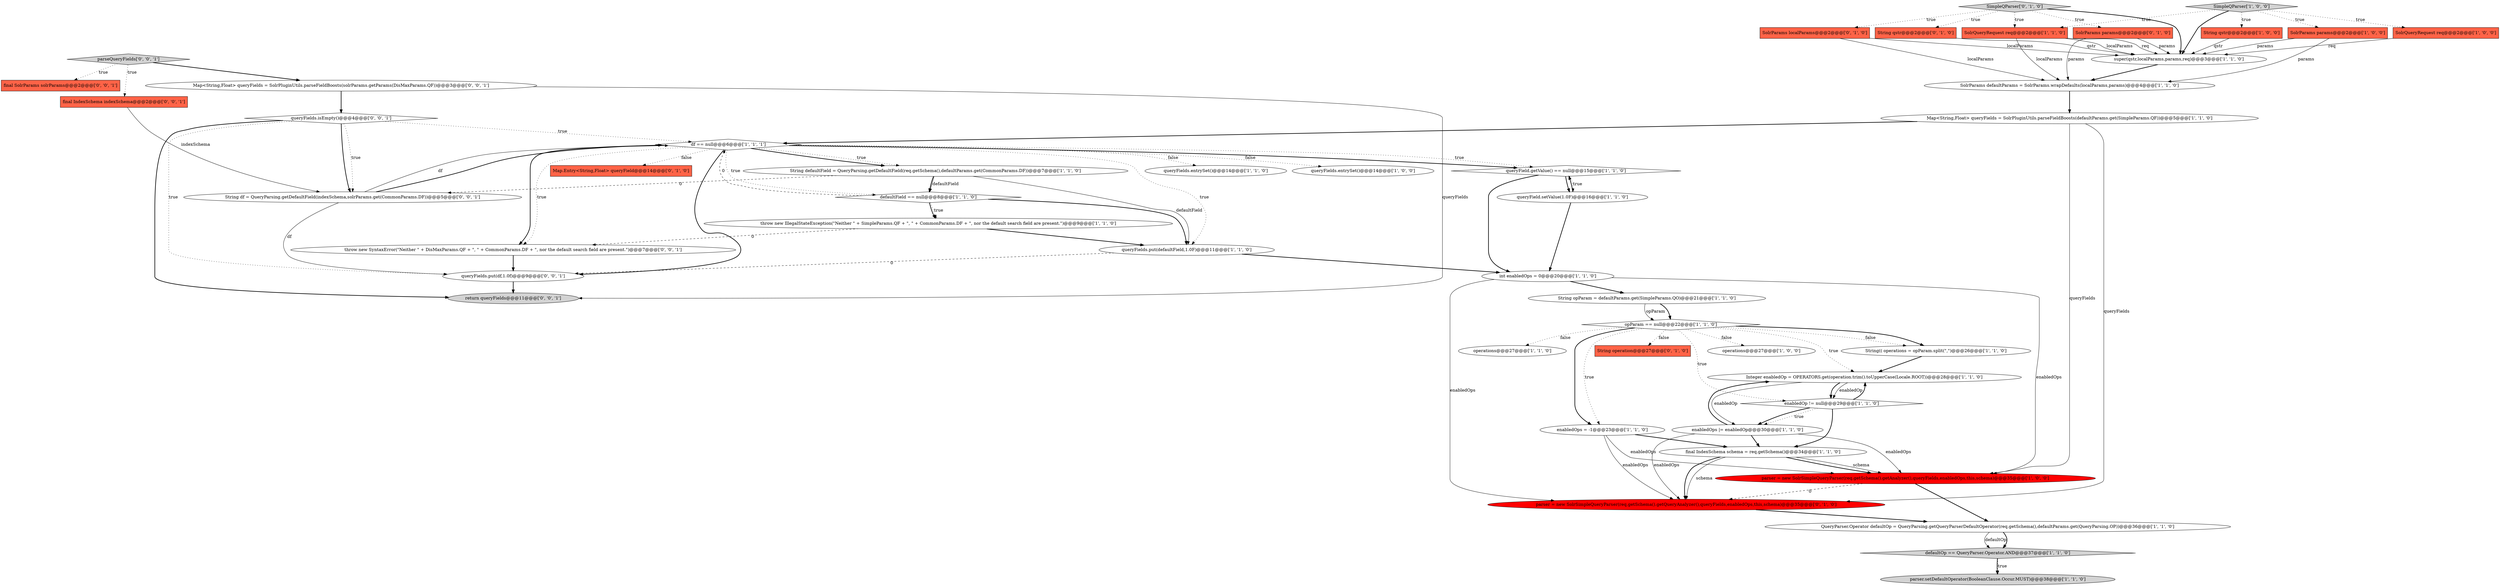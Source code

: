 digraph {
19 [style = filled, label = "String(( operations = opParam.split(\",\")@@@26@@@['1', '1', '0']", fillcolor = white, shape = ellipse image = "AAA0AAABBB1BBB"];
16 [style = filled, label = "super(qstr,localParams,params,req)@@@3@@@['1', '1', '0']", fillcolor = white, shape = ellipse image = "AAA0AAABBB1BBB"];
40 [style = filled, label = "throw new SyntaxError(\"Neither \" + DisMaxParams.QF + \", \" + CommonParams.DF + \", nor the default search field are present.\")@@@7@@@['0', '0', '1']", fillcolor = white, shape = ellipse image = "AAA0AAABBB3BBB"];
10 [style = filled, label = "String defaultField = QueryParsing.getDefaultField(req.getSchema(),defaultParams.get(CommonParams.DF))@@@7@@@['1', '1', '0']", fillcolor = white, shape = ellipse image = "AAA0AAABBB1BBB"];
32 [style = filled, label = "SolrParams localParams@@@2@@@['0', '1', '0']", fillcolor = tomato, shape = box image = "AAA0AAABBB2BBB"];
8 [style = filled, label = "queryFields.entrySet()@@@14@@@['1', '1', '0']", fillcolor = white, shape = ellipse image = "AAA0AAABBB1BBB"];
6 [style = filled, label = "Integer enabledOp = OPERATORS.get(operation.trim().toUpperCase(Locale.ROOT))@@@28@@@['1', '1', '0']", fillcolor = white, shape = ellipse image = "AAA0AAABBB1BBB"];
44 [style = filled, label = "String df = QueryParsing.getDefaultField(indexSchema,solrParams.get(CommonParams.DF))@@@5@@@['0', '0', '1']", fillcolor = white, shape = ellipse image = "AAA0AAABBB3BBB"];
18 [style = filled, label = "operations@@@27@@@['1', '1', '0']", fillcolor = white, shape = ellipse image = "AAA0AAABBB1BBB"];
29 [style = filled, label = "final IndexSchema schema = req.getSchema()@@@34@@@['1', '1', '0']", fillcolor = white, shape = ellipse image = "AAA0AAABBB1BBB"];
9 [style = filled, label = "parser = new SolrSimpleQueryParser(req.getSchema().getAnalyzer(),queryFields,enabledOps,this,schema)@@@35@@@['1', '0', '0']", fillcolor = red, shape = ellipse image = "AAA1AAABBB1BBB"];
15 [style = filled, label = "enabledOps |= enabledOp@@@30@@@['1', '1', '0']", fillcolor = white, shape = ellipse image = "AAA0AAABBB1BBB"];
26 [style = filled, label = "df == null@@@6@@@['1', '1', '1']", fillcolor = white, shape = diamond image = "AAA0AAABBB1BBB"];
21 [style = filled, label = "enabledOps = -1@@@23@@@['1', '1', '0']", fillcolor = white, shape = ellipse image = "AAA0AAABBB1BBB"];
0 [style = filled, label = "SolrParams params@@@2@@@['1', '0', '0']", fillcolor = tomato, shape = box image = "AAA0AAABBB1BBB"];
25 [style = filled, label = "QueryParser.Operator defaultOp = QueryParsing.getQueryParserDefaultOperator(req.getSchema(),defaultParams.get(QueryParsing.OP))@@@36@@@['1', '1', '0']", fillcolor = white, shape = ellipse image = "AAA0AAABBB1BBB"];
22 [style = filled, label = "SimpleQParser['1', '0', '0']", fillcolor = lightgray, shape = diamond image = "AAA0AAABBB1BBB"];
31 [style = filled, label = "parser.setDefaultOperator(BooleanClause.Occur.MUST)@@@38@@@['1', '1', '0']", fillcolor = lightgray, shape = ellipse image = "AAA0AAABBB1BBB"];
4 [style = filled, label = "queryFields.entrySet()@@@14@@@['1', '0', '0']", fillcolor = white, shape = ellipse image = "AAA0AAABBB1BBB"];
12 [style = filled, label = "SolrParams defaultParams = SolrParams.wrapDefaults(localParams,params)@@@4@@@['1', '1', '0']", fillcolor = white, shape = ellipse image = "AAA0AAABBB1BBB"];
13 [style = filled, label = "queryField.getValue() == null@@@15@@@['1', '1', '0']", fillcolor = white, shape = diamond image = "AAA0AAABBB1BBB"];
27 [style = filled, label = "SolrQueryRequest req@@@2@@@['1', '1', '0']", fillcolor = tomato, shape = box image = "AAA0AAABBB1BBB"];
7 [style = filled, label = "String qstr@@@2@@@['1', '0', '0']", fillcolor = tomato, shape = box image = "AAA0AAABBB1BBB"];
5 [style = filled, label = "int enabledOps = 0@@@20@@@['1', '1', '0']", fillcolor = white, shape = ellipse image = "AAA0AAABBB1BBB"];
39 [style = filled, label = "final IndexSchema indexSchema@@@2@@@['0', '0', '1']", fillcolor = tomato, shape = box image = "AAA0AAABBB3BBB"];
36 [style = filled, label = "Map.Entry<String,Float> queryField@@@14@@@['0', '1', '0']", fillcolor = tomato, shape = box image = "AAA0AAABBB2BBB"];
2 [style = filled, label = "defaultOp == QueryParser.Operator.AND@@@37@@@['1', '1', '0']", fillcolor = lightgray, shape = diamond image = "AAA0AAABBB1BBB"];
33 [style = filled, label = "SolrParams params@@@2@@@['0', '1', '0']", fillcolor = tomato, shape = box image = "AAA0AAABBB2BBB"];
38 [style = filled, label = "SimpleQParser['0', '1', '0']", fillcolor = lightgray, shape = diamond image = "AAA0AAABBB2BBB"];
35 [style = filled, label = "parser = new SolrSimpleQueryParser(req.getSchema().getQueryAnalyzer(),queryFields,enabledOps,this,schema)@@@35@@@['0', '1', '0']", fillcolor = red, shape = ellipse image = "AAA1AAABBB2BBB"];
47 [style = filled, label = "return queryFields@@@11@@@['0', '0', '1']", fillcolor = lightgray, shape = ellipse image = "AAA0AAABBB3BBB"];
20 [style = filled, label = "queryField.setValue(1.0F)@@@16@@@['1', '1', '0']", fillcolor = white, shape = ellipse image = "AAA0AAABBB1BBB"];
34 [style = filled, label = "String operation@@@27@@@['0', '1', '0']", fillcolor = tomato, shape = box image = "AAA0AAABBB2BBB"];
1 [style = filled, label = "defaultField == null@@@8@@@['1', '1', '0']", fillcolor = white, shape = diamond image = "AAA0AAABBB1BBB"];
14 [style = filled, label = "SolrQueryRequest req@@@2@@@['1', '0', '0']", fillcolor = tomato, shape = box image = "AAA0AAABBB1BBB"];
30 [style = filled, label = "throw new IllegalStateException(\"Neither \" + SimpleParams.QF + \", \" + CommonParams.DF + \", nor the default search field are present.\")@@@9@@@['1', '1', '0']", fillcolor = white, shape = ellipse image = "AAA0AAABBB1BBB"];
46 [style = filled, label = "parseQueryFields['0', '0', '1']", fillcolor = lightgray, shape = diamond image = "AAA0AAABBB3BBB"];
23 [style = filled, label = "queryFields.put(defaultField,1.0F)@@@11@@@['1', '1', '0']", fillcolor = white, shape = ellipse image = "AAA0AAABBB1BBB"];
3 [style = filled, label = "Map<String,Float> queryFields = SolrPluginUtils.parseFieldBoosts(defaultParams.get(SimpleParams.QF))@@@5@@@['1', '1', '0']", fillcolor = white, shape = ellipse image = "AAA0AAABBB1BBB"];
11 [style = filled, label = "enabledOp != null@@@29@@@['1', '1', '0']", fillcolor = white, shape = diamond image = "AAA0AAABBB1BBB"];
17 [style = filled, label = "operations@@@27@@@['1', '0', '0']", fillcolor = white, shape = ellipse image = "AAA0AAABBB1BBB"];
24 [style = filled, label = "String opParam = defaultParams.get(SimpleParams.QO)@@@21@@@['1', '1', '0']", fillcolor = white, shape = ellipse image = "AAA0AAABBB1BBB"];
28 [style = filled, label = "opParam == null@@@22@@@['1', '1', '0']", fillcolor = white, shape = diamond image = "AAA0AAABBB1BBB"];
37 [style = filled, label = "String qstr@@@2@@@['0', '1', '0']", fillcolor = tomato, shape = box image = "AAA0AAABBB2BBB"];
43 [style = filled, label = "queryFields.isEmpty()@@@4@@@['0', '0', '1']", fillcolor = white, shape = diamond image = "AAA0AAABBB3BBB"];
45 [style = filled, label = "Map<String,Float> queryFields = SolrPluginUtils.parseFieldBoosts(solrParams.getParams(DisMaxParams.QF))@@@3@@@['0', '0', '1']", fillcolor = white, shape = ellipse image = "AAA0AAABBB3BBB"];
41 [style = filled, label = "queryFields.put(df,1.0f)@@@9@@@['0', '0', '1']", fillcolor = white, shape = ellipse image = "AAA0AAABBB3BBB"];
42 [style = filled, label = "final SolrParams solrParams@@@2@@@['0', '0', '1']", fillcolor = tomato, shape = box image = "AAA0AAABBB3BBB"];
28->11 [style = dotted, label="true"];
21->9 [style = solid, label="enabledOps"];
26->10 [style = bold, label=""];
28->21 [style = dotted, label="true"];
27->16 [style = solid, label="req"];
13->20 [style = dotted, label="true"];
25->2 [style = solid, label="defaultOp"];
11->29 [style = bold, label=""];
26->40 [style = bold, label=""];
5->35 [style = solid, label="enabledOps"];
26->13 [style = dotted, label="true"];
1->30 [style = bold, label=""];
29->35 [style = solid, label="schema"];
1->23 [style = bold, label=""];
22->14 [style = dotted, label="true"];
28->6 [style = dotted, label="true"];
15->35 [style = solid, label="enabledOps"];
26->8 [style = dotted, label="false"];
15->9 [style = solid, label="enabledOps"];
28->21 [style = bold, label=""];
5->9 [style = solid, label="enabledOps"];
45->43 [style = bold, label=""];
6->11 [style = bold, label=""];
3->9 [style = solid, label="queryFields"];
32->16 [style = solid, label="localParams"];
11->15 [style = dotted, label="true"];
43->44 [style = bold, label=""];
38->33 [style = dotted, label="true"];
2->31 [style = bold, label=""];
24->28 [style = bold, label=""];
26->36 [style = dotted, label="false"];
22->0 [style = dotted, label="true"];
22->7 [style = dotted, label="true"];
14->16 [style = solid, label="req"];
26->23 [style = dotted, label="true"];
39->44 [style = solid, label="indexSchema"];
45->47 [style = solid, label="queryFields"];
28->18 [style = dotted, label="false"];
19->6 [style = bold, label=""];
25->2 [style = bold, label=""];
26->13 [style = bold, label=""];
1->30 [style = dotted, label="true"];
26->40 [style = dotted, label="true"];
21->29 [style = bold, label=""];
43->47 [style = bold, label=""];
26->1 [style = dotted, label="true"];
28->19 [style = bold, label=""];
13->5 [style = bold, label=""];
29->35 [style = bold, label=""];
10->1 [style = bold, label=""];
15->29 [style = bold, label=""];
28->17 [style = dotted, label="false"];
38->37 [style = dotted, label="true"];
20->13 [style = bold, label=""];
23->5 [style = bold, label=""];
22->16 [style = bold, label=""];
38->27 [style = dotted, label="true"];
1->26 [style = dashed, label="0"];
38->16 [style = bold, label=""];
3->26 [style = bold, label=""];
7->16 [style = solid, label="qstr"];
38->32 [style = dotted, label="true"];
44->41 [style = solid, label="df"];
33->16 [style = solid, label="params"];
0->12 [style = solid, label="params"];
6->11 [style = solid, label="enabledOp"];
9->35 [style = dashed, label="0"];
35->25 [style = bold, label=""];
26->41 [style = bold, label=""];
43->44 [style = dotted, label="true"];
27->12 [style = solid, label="localParams"];
26->4 [style = dotted, label="false"];
10->23 [style = solid, label="defaultField"];
5->24 [style = bold, label=""];
22->27 [style = dotted, label="true"];
6->15 [style = solid, label="enabledOp"];
12->3 [style = bold, label=""];
41->47 [style = bold, label=""];
28->19 [style = dotted, label="false"];
21->35 [style = solid, label="enabledOps"];
10->1 [style = solid, label="defaultField"];
30->40 [style = dashed, label="0"];
44->26 [style = solid, label="df"];
24->28 [style = solid, label="opParam"];
11->6 [style = bold, label=""];
29->9 [style = bold, label=""];
30->23 [style = bold, label=""];
28->34 [style = dotted, label="false"];
10->44 [style = dashed, label="0"];
15->6 [style = bold, label=""];
37->16 [style = solid, label="qstr"];
43->26 [style = dotted, label="true"];
2->31 [style = dotted, label="true"];
29->9 [style = solid, label="schema"];
33->12 [style = solid, label="params"];
32->12 [style = solid, label="localParams"];
11->15 [style = bold, label=""];
20->5 [style = bold, label=""];
27->16 [style = solid, label="localParams"];
3->35 [style = solid, label="queryFields"];
44->26 [style = bold, label=""];
26->10 [style = dotted, label="true"];
9->25 [style = bold, label=""];
40->41 [style = bold, label=""];
0->16 [style = solid, label="params"];
43->41 [style = dotted, label="true"];
46->45 [style = bold, label=""];
46->39 [style = dotted, label="true"];
46->42 [style = dotted, label="true"];
23->41 [style = dashed, label="0"];
16->12 [style = bold, label=""];
13->20 [style = bold, label=""];
}
